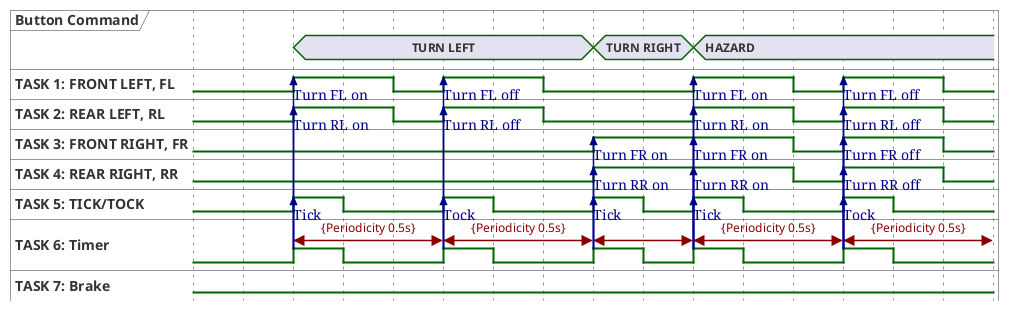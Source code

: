 @startuml

concise "Button Command" as button
binary "TASK 1: FRONT LEFT, FL" as t1
binary "TASK 2: REAR LEFT, RL" as t2
binary "TASK 3: FRONT RIGHT, FR" as t3
binary "TASK 4: REAR RIGHT, RR" as t4
binary "TASK 5: TICK/TOCK" as t5
binary "TASK 6: Timer" as t6
binary "TASK 7: Brake" as t7
hide time-axis
@0

@2
t6@2 <-> @5 : {Periodicity 0.5s}
button is "TURN LEFT"
t6 is high
t6 -> t1 : Turn FL on
t1 is high
t6 -> t2 : Turn RL on
t2 is high
t6 -> t5 : Tick
t5 is high

@3
t5 is low
t6 is low
@4
t1 is low
t2 is low

@5
t6@5 <-> @8 : {Periodicity 0.5s}
t6 is high
t6 -> t1 : Turn FL off
t1 is high
t6 -> t2 : Turn RL off
t2 is high
t6 -> t5 : Tock
t5 is high

@6
t5 is low
t6 is low
@7
t1 is low
t2 is low

@8
t6@8 <-> @10
button is "TURN RIGHT"
t6 is high
t6 -> t3 : Turn FR on
t3 is high
t6 -> t4 : Turn RR on
t4 is high
t6 -> t5 : Tick
t5 is high

@9
t5 is low
t6 is low
@10
t3 is low
t4 is low
@10
button is "HAZARD"
t6@10 <-> @13 : {Periodicity 0.5s}
t6 is high
t6 -> t5 : Tick
t5 is high
t6 -> t1 : Turn FL on
t1 is high
t6 -> t2 : Turn RL on
t2 is high
t6 -> t3 : Turn FR on
t3 is high
t6 -> t4 : Turn RR on
t4 is high
@11
t5 is low
t6 is low
@12
t1 is low
t2 is low
t3 is low
t4 is low

@13
t6@13 <-> @16 : {Periodicity 0.5s}
t6 is high
t6 -> t5 : Tock
t5 is high
t6 -> t1 : Turn FL off
t1 is high
t6 -> t2 : Turn RL off
t2 is high
t6 -> t3 : Turn FR off
t3 is high
t6 -> t4 : Turn RR off
t4 is high

@14
t5 is low
t6 is low
@15
t1 is low
t2 is low
t3 is low
t4 is low
@enduml